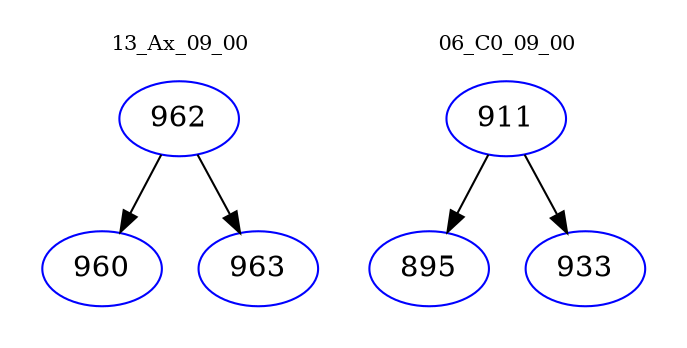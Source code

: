 digraph{
subgraph cluster_0 {
color = white
label = "13_Ax_09_00";
fontsize=10;
T0_962 [label="962", color="blue"]
T0_962 -> T0_960 [color="black"]
T0_960 [label="960", color="blue"]
T0_962 -> T0_963 [color="black"]
T0_963 [label="963", color="blue"]
}
subgraph cluster_1 {
color = white
label = "06_C0_09_00";
fontsize=10;
T1_911 [label="911", color="blue"]
T1_911 -> T1_895 [color="black"]
T1_895 [label="895", color="blue"]
T1_911 -> T1_933 [color="black"]
T1_933 [label="933", color="blue"]
}
}
